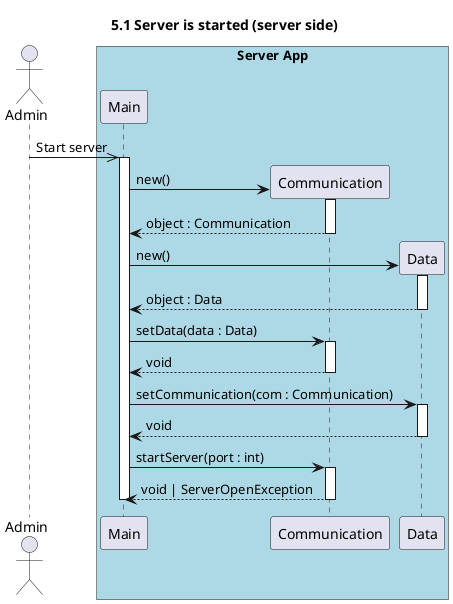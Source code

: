 @startuml 5.1 Server is started (server side)
title 5.1 Server is started (server side)

actor Admin as admin

box "Server App" #LightBlue
    participant Main as main
    participant Communication as com
    participant Data as data
end box

admin ->> main : Start server
activate main

create com
main -> com++ : new()
return object : Communication

create data
main -> data++ : new()
return object : Data

main -> com++ : setData(data : Data)
return void

main -> data++ : setCommunication(com : Communication)
return void

main -> com++ : startServer(port : int)
return void | ServerOpenException

deactivate main

@enduml

